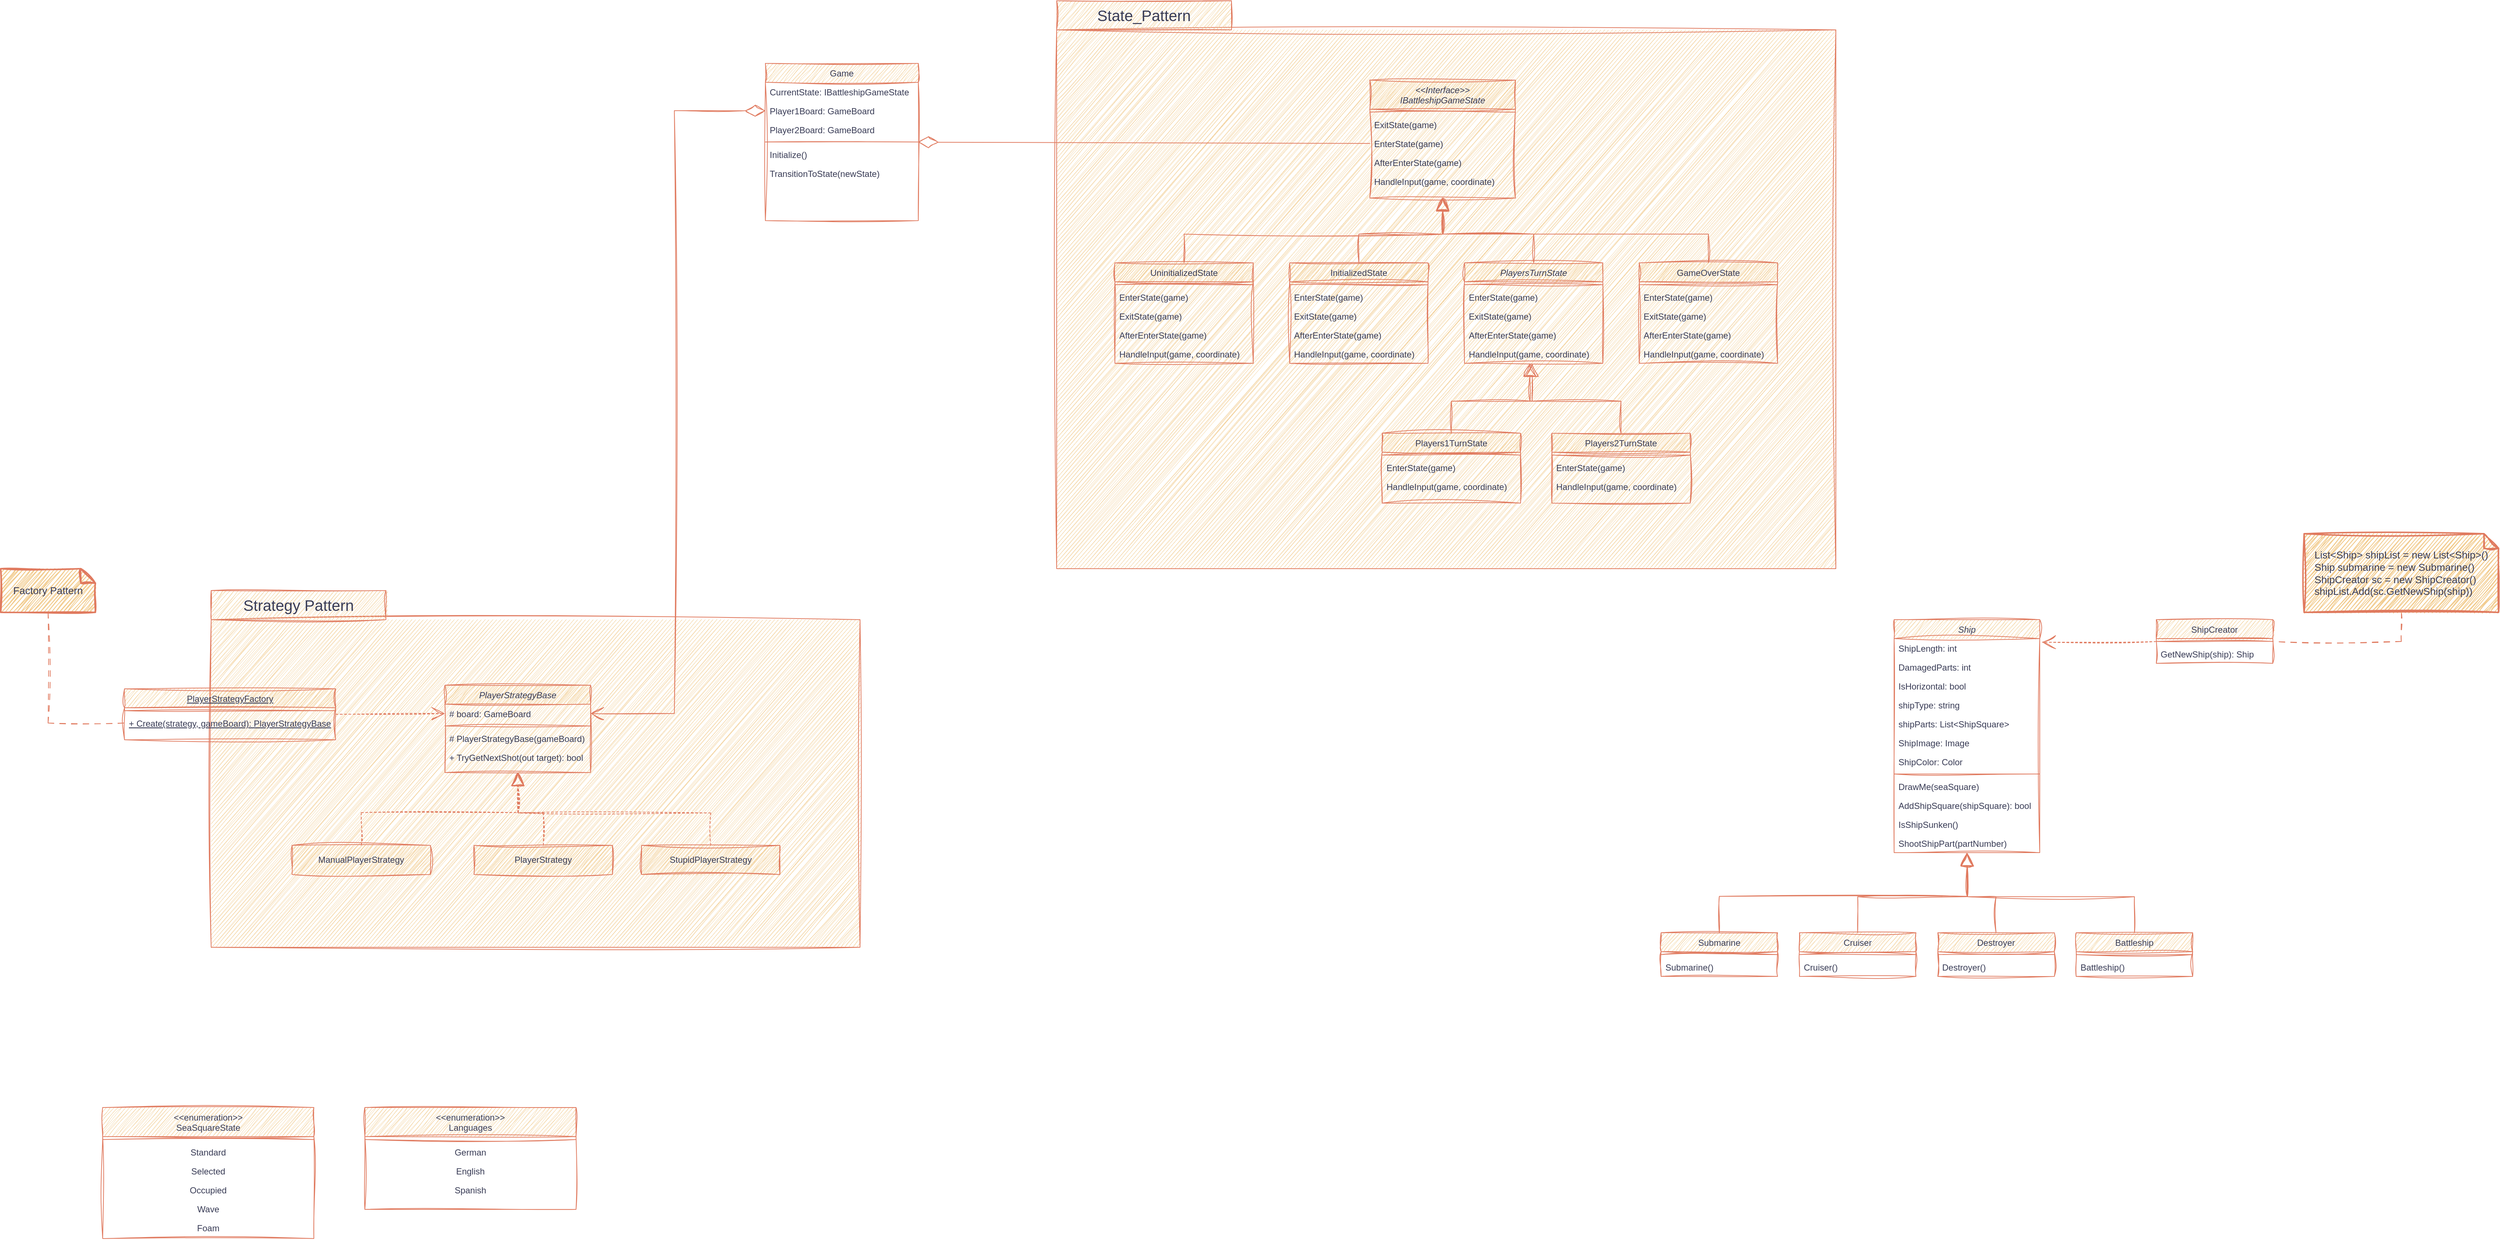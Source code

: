 <mxfile version="23.1.5" type="device">
  <diagram id="C5RBs43oDa-KdzZeNtuy" name="Page-1">
    <mxGraphModel dx="4347" dy="1799" grid="1" gridSize="10" guides="1" tooltips="1" connect="1" arrows="1" fold="1" page="1" pageScale="1" pageWidth="827" pageHeight="1169" math="0" shadow="0">
      <root>
        <mxCell id="WIyWlLk6GJQsqaUBKTNV-0" />
        <mxCell id="WIyWlLk6GJQsqaUBKTNV-1" parent="WIyWlLk6GJQsqaUBKTNV-0" />
        <mxCell id="hiXoxj4MKoGSjxRxVKnr-183" value="" style="rounded=0;whiteSpace=wrap;html=1;hachureGap=4;fontFamily=Helvetica;fontSize=11;labelBackgroundColor=none;sketch=1;curveFitting=1;jiggle=2;fillColor=#F2CC8F;strokeColor=#E07A5F;fontColor=#393C56;" parent="WIyWlLk6GJQsqaUBKTNV-1" vertex="1">
          <mxGeometry x="-2311" y="10" width="891" height="450" as="geometry" />
        </mxCell>
        <mxCell id="hiXoxj4MKoGSjxRxVKnr-184" value="&lt;font style=&quot;font-size: 21px;&quot;&gt;Strategy Pattern&lt;/font&gt;" style="rounded=0;whiteSpace=wrap;html=1;hachureGap=4;fontFamily=Helvetica;fontSize=11;labelBackgroundColor=none;align=center;sketch=1;curveFitting=1;jiggle=2;fillColor=#F2CC8F;strokeColor=#E07A5F;fontColor=#393C56;" parent="WIyWlLk6GJQsqaUBKTNV-1" vertex="1">
          <mxGeometry x="-2311" y="-30" width="240" height="40" as="geometry" />
        </mxCell>
        <mxCell id="hiXoxj4MKoGSjxRxVKnr-144" value="" style="rounded=0;whiteSpace=wrap;html=1;hachureGap=4;fontFamily=Helvetica;fontSize=11;labelBackgroundColor=none;sketch=1;curveFitting=1;jiggle=2;fillColor=#F2CC8F;strokeColor=#E07A5F;fontColor=#393C56;" parent="WIyWlLk6GJQsqaUBKTNV-1" vertex="1">
          <mxGeometry x="-1150" y="-800" width="1070" height="740" as="geometry" />
        </mxCell>
        <mxCell id="hiXoxj4MKoGSjxRxVKnr-0" value="Ship" style="swimlane;fontStyle=2;align=center;verticalAlign=top;childLayout=stackLayout;horizontal=1;startSize=26;horizontalStack=0;resizeParent=1;resizeLast=0;collapsible=1;marginBottom=0;rounded=0;shadow=0;strokeWidth=1;labelBackgroundColor=none;sketch=1;curveFitting=1;jiggle=2;fillColor=#F2CC8F;strokeColor=#E07A5F;fontColor=#393C56;" parent="WIyWlLk6GJQsqaUBKTNV-1" vertex="1">
          <mxGeometry y="10" width="200" height="320" as="geometry">
            <mxRectangle x="230" y="140" width="160" height="26" as="alternateBounds" />
          </mxGeometry>
        </mxCell>
        <mxCell id="hiXoxj4MKoGSjxRxVKnr-2" value="ShipLength: int" style="text;align=left;verticalAlign=top;spacingLeft=4;spacingRight=4;overflow=hidden;rotatable=0;points=[[0,0.5],[1,0.5]];portConstraint=eastwest;rounded=0;shadow=0;html=0;labelBackgroundColor=none;sketch=1;curveFitting=1;jiggle=2;fontColor=#393C56;" parent="hiXoxj4MKoGSjxRxVKnr-0" vertex="1">
          <mxGeometry y="26" width="200" height="26" as="geometry" />
        </mxCell>
        <mxCell id="hiXoxj4MKoGSjxRxVKnr-15" value="DamagedParts: int" style="text;align=left;verticalAlign=top;spacingLeft=4;spacingRight=4;overflow=hidden;rotatable=0;points=[[0,0.5],[1,0.5]];portConstraint=eastwest;rounded=0;shadow=0;html=0;labelBackgroundColor=none;sketch=1;curveFitting=1;jiggle=2;fontColor=#393C56;" parent="hiXoxj4MKoGSjxRxVKnr-0" vertex="1">
          <mxGeometry y="52" width="200" height="26" as="geometry" />
        </mxCell>
        <mxCell id="hiXoxj4MKoGSjxRxVKnr-1" value="IsHorizontal: bool" style="text;align=left;verticalAlign=top;spacingLeft=4;spacingRight=4;overflow=hidden;rotatable=0;points=[[0,0.5],[1,0.5]];portConstraint=eastwest;labelBackgroundColor=none;rounded=0;sketch=1;curveFitting=1;jiggle=2;fontColor=#393C56;" parent="hiXoxj4MKoGSjxRxVKnr-0" vertex="1">
          <mxGeometry y="78" width="200" height="26" as="geometry" />
        </mxCell>
        <mxCell id="hiXoxj4MKoGSjxRxVKnr-3" value="shipType: string" style="text;align=left;verticalAlign=top;spacingLeft=4;spacingRight=4;overflow=hidden;rotatable=0;points=[[0,0.5],[1,0.5]];portConstraint=eastwest;rounded=0;shadow=0;html=0;labelBackgroundColor=none;sketch=1;curveFitting=1;jiggle=2;fontColor=#393C56;" parent="hiXoxj4MKoGSjxRxVKnr-0" vertex="1">
          <mxGeometry y="104" width="200" height="26" as="geometry" />
        </mxCell>
        <mxCell id="hiXoxj4MKoGSjxRxVKnr-12" value="shipParts: List&lt;ShipSquare&gt;" style="text;align=left;verticalAlign=top;spacingLeft=4;spacingRight=4;overflow=hidden;rotatable=0;points=[[0,0.5],[1,0.5]];portConstraint=eastwest;rounded=0;shadow=0;html=0;labelBackgroundColor=none;sketch=1;curveFitting=1;jiggle=2;fontColor=#393C56;" parent="hiXoxj4MKoGSjxRxVKnr-0" vertex="1">
          <mxGeometry y="130" width="200" height="26" as="geometry" />
        </mxCell>
        <mxCell id="hiXoxj4MKoGSjxRxVKnr-13" value="ShipImage: Image" style="text;align=left;verticalAlign=top;spacingLeft=4;spacingRight=4;overflow=hidden;rotatable=0;points=[[0,0.5],[1,0.5]];portConstraint=eastwest;rounded=0;shadow=0;html=0;labelBackgroundColor=none;sketch=1;curveFitting=1;jiggle=2;fontColor=#393C56;" parent="hiXoxj4MKoGSjxRxVKnr-0" vertex="1">
          <mxGeometry y="156" width="200" height="26" as="geometry" />
        </mxCell>
        <mxCell id="hiXoxj4MKoGSjxRxVKnr-14" value="ShipColor: Color" style="text;align=left;verticalAlign=top;spacingLeft=4;spacingRight=4;overflow=hidden;rotatable=0;points=[[0,0.5],[1,0.5]];portConstraint=eastwest;rounded=0;shadow=0;html=0;labelBackgroundColor=none;sketch=1;curveFitting=1;jiggle=2;fontColor=#393C56;" parent="hiXoxj4MKoGSjxRxVKnr-0" vertex="1">
          <mxGeometry y="182" width="200" height="26" as="geometry" />
        </mxCell>
        <mxCell id="hiXoxj4MKoGSjxRxVKnr-4" value="" style="line;html=1;strokeWidth=1;align=left;verticalAlign=middle;spacingTop=-1;spacingLeft=3;spacingRight=3;rotatable=0;labelPosition=right;points=[];portConstraint=eastwest;labelBackgroundColor=none;rounded=0;sketch=1;curveFitting=1;jiggle=2;fillColor=#F2CC8F;strokeColor=#E07A5F;fontColor=#393C56;" parent="hiXoxj4MKoGSjxRxVKnr-0" vertex="1">
          <mxGeometry y="208" width="200" height="8" as="geometry" />
        </mxCell>
        <mxCell id="hiXoxj4MKoGSjxRxVKnr-5" value="DrawMe(seaSquare)" style="text;align=left;verticalAlign=top;spacingLeft=4;spacingRight=4;overflow=hidden;rotatable=0;points=[[0,0.5],[1,0.5]];portConstraint=eastwest;labelBackgroundColor=none;rounded=0;sketch=1;curveFitting=1;jiggle=2;fontColor=#393C56;" parent="hiXoxj4MKoGSjxRxVKnr-0" vertex="1">
          <mxGeometry y="216" width="200" height="26" as="geometry" />
        </mxCell>
        <mxCell id="hiXoxj4MKoGSjxRxVKnr-17" value="AddShipSquare(shipSquare): bool" style="text;align=left;verticalAlign=top;spacingLeft=4;spacingRight=4;overflow=hidden;rotatable=0;points=[[0,0.5],[1,0.5]];portConstraint=eastwest;labelBackgroundColor=none;rounded=0;sketch=1;curveFitting=1;jiggle=2;fontColor=#393C56;" parent="hiXoxj4MKoGSjxRxVKnr-0" vertex="1">
          <mxGeometry y="242" width="200" height="26" as="geometry" />
        </mxCell>
        <mxCell id="hiXoxj4MKoGSjxRxVKnr-18" value="IsShipSunken()" style="text;align=left;verticalAlign=top;spacingLeft=4;spacingRight=4;overflow=hidden;rotatable=0;points=[[0,0.5],[1,0.5]];portConstraint=eastwest;labelBackgroundColor=none;rounded=0;sketch=1;curveFitting=1;jiggle=2;fontColor=#393C56;" parent="hiXoxj4MKoGSjxRxVKnr-0" vertex="1">
          <mxGeometry y="268" width="200" height="26" as="geometry" />
        </mxCell>
        <mxCell id="hiXoxj4MKoGSjxRxVKnr-20" value="ShootShipPart(partNumber)" style="text;align=left;verticalAlign=top;spacingLeft=4;spacingRight=4;overflow=hidden;rotatable=0;points=[[0,0.5],[1,0.5]];portConstraint=eastwest;labelBackgroundColor=none;rounded=0;sketch=1;curveFitting=1;jiggle=2;fontColor=#393C56;" parent="hiXoxj4MKoGSjxRxVKnr-0" vertex="1">
          <mxGeometry y="294" width="200" height="26" as="geometry" />
        </mxCell>
        <mxCell id="hiXoxj4MKoGSjxRxVKnr-6" value="Submarine" style="swimlane;fontStyle=0;align=center;verticalAlign=top;childLayout=stackLayout;horizontal=1;startSize=26;horizontalStack=0;resizeParent=1;resizeLast=0;collapsible=1;marginBottom=0;rounded=0;shadow=0;strokeWidth=1;labelBackgroundColor=none;sketch=1;curveFitting=1;jiggle=2;fillColor=#F2CC8F;strokeColor=#E07A5F;fontColor=#393C56;" parent="WIyWlLk6GJQsqaUBKTNV-1" vertex="1">
          <mxGeometry x="-320" y="440" width="160" height="60" as="geometry">
            <mxRectangle x="230" y="140" width="160" height="26" as="alternateBounds" />
          </mxGeometry>
        </mxCell>
        <mxCell id="hiXoxj4MKoGSjxRxVKnr-10" value="" style="line;html=1;strokeWidth=1;align=left;verticalAlign=middle;spacingTop=-1;spacingLeft=3;spacingRight=3;rotatable=0;labelPosition=right;points=[];portConstraint=eastwest;labelBackgroundColor=none;rounded=0;sketch=1;curveFitting=1;jiggle=2;fillColor=#F2CC8F;strokeColor=#E07A5F;fontColor=#393C56;" parent="hiXoxj4MKoGSjxRxVKnr-6" vertex="1">
          <mxGeometry y="26" width="160" height="8" as="geometry" />
        </mxCell>
        <mxCell id="hiXoxj4MKoGSjxRxVKnr-11" value="Submarine()" style="text;align=left;verticalAlign=top;spacingLeft=4;spacingRight=4;overflow=hidden;rotatable=0;points=[[0,0.5],[1,0.5]];portConstraint=eastwest;labelBackgroundColor=none;rounded=0;sketch=1;curveFitting=1;jiggle=2;fontColor=#393C56;" parent="hiXoxj4MKoGSjxRxVKnr-6" vertex="1">
          <mxGeometry y="34" width="160" height="26" as="geometry" />
        </mxCell>
        <mxCell id="hiXoxj4MKoGSjxRxVKnr-42" style="edgeStyle=orthogonalEdgeStyle;rounded=0;orthogonalLoop=1;jettySize=auto;html=1;exitX=0.5;exitY=0;exitDx=0;exitDy=0;endArrow=block;endFill=0;startSize=11;endSize=16;labelBackgroundColor=none;fontColor=default;sketch=1;curveFitting=1;jiggle=2;strokeColor=#E07A5F;" parent="WIyWlLk6GJQsqaUBKTNV-1" source="hiXoxj4MKoGSjxRxVKnr-32" edge="1">
          <mxGeometry relative="1" as="geometry">
            <mxPoint x="100" y="330" as="targetPoint" />
          </mxGeometry>
        </mxCell>
        <mxCell id="hiXoxj4MKoGSjxRxVKnr-32" value="Cruiser" style="swimlane;fontStyle=0;align=center;verticalAlign=top;childLayout=stackLayout;horizontal=1;startSize=26;horizontalStack=0;resizeParent=1;resizeLast=0;collapsible=1;marginBottom=0;rounded=0;shadow=0;strokeWidth=1;labelBackgroundColor=none;sketch=1;curveFitting=1;jiggle=2;fillColor=#F2CC8F;strokeColor=#E07A5F;fontColor=#393C56;" parent="WIyWlLk6GJQsqaUBKTNV-1" vertex="1">
          <mxGeometry x="-130" y="440" width="160" height="60" as="geometry">
            <mxRectangle x="230" y="140" width="160" height="26" as="alternateBounds" />
          </mxGeometry>
        </mxCell>
        <mxCell id="hiXoxj4MKoGSjxRxVKnr-33" value="" style="line;html=1;strokeWidth=1;align=left;verticalAlign=middle;spacingTop=-1;spacingLeft=3;spacingRight=3;rotatable=0;labelPosition=right;points=[];portConstraint=eastwest;labelBackgroundColor=none;rounded=0;sketch=1;curveFitting=1;jiggle=2;fillColor=#F2CC8F;strokeColor=#E07A5F;fontColor=#393C56;" parent="hiXoxj4MKoGSjxRxVKnr-32" vertex="1">
          <mxGeometry y="26" width="160" height="8" as="geometry" />
        </mxCell>
        <mxCell id="hiXoxj4MKoGSjxRxVKnr-34" value="Cruiser()" style="text;align=left;verticalAlign=top;spacingLeft=4;spacingRight=4;overflow=hidden;rotatable=0;points=[[0,0.5],[1,0.5]];portConstraint=eastwest;labelBackgroundColor=none;rounded=0;sketch=1;curveFitting=1;jiggle=2;fontColor=#393C56;" parent="hiXoxj4MKoGSjxRxVKnr-32" vertex="1">
          <mxGeometry y="34" width="160" height="26" as="geometry" />
        </mxCell>
        <mxCell id="hiXoxj4MKoGSjxRxVKnr-43" style="edgeStyle=orthogonalEdgeStyle;rounded=0;hachureGap=4;orthogonalLoop=1;jettySize=auto;html=1;exitX=0.5;exitY=0;exitDx=0;exitDy=0;endArrow=block;endFill=0;endSize=16;labelBackgroundColor=none;fontColor=default;sketch=1;curveFitting=1;jiggle=2;strokeColor=#E07A5F;" parent="WIyWlLk6GJQsqaUBKTNV-1" source="hiXoxj4MKoGSjxRxVKnr-35" edge="1">
          <mxGeometry relative="1" as="geometry">
            <mxPoint x="100" y="330" as="targetPoint" />
          </mxGeometry>
        </mxCell>
        <mxCell id="hiXoxj4MKoGSjxRxVKnr-35" value="Destroyer" style="swimlane;fontStyle=0;align=center;verticalAlign=top;childLayout=stackLayout;horizontal=1;startSize=26;horizontalStack=0;resizeParent=1;resizeLast=0;collapsible=1;marginBottom=0;rounded=0;shadow=0;strokeWidth=1;labelBackgroundColor=none;sketch=1;curveFitting=1;jiggle=2;fillColor=#F2CC8F;strokeColor=#E07A5F;fontColor=#393C56;" parent="WIyWlLk6GJQsqaUBKTNV-1" vertex="1">
          <mxGeometry x="60" y="440" width="160" height="60" as="geometry">
            <mxRectangle x="230" y="140" width="160" height="26" as="alternateBounds" />
          </mxGeometry>
        </mxCell>
        <mxCell id="hiXoxj4MKoGSjxRxVKnr-36" value="" style="line;html=1;strokeWidth=1;align=left;verticalAlign=middle;spacingTop=-1;spacingLeft=3;spacingRight=3;rotatable=0;labelPosition=right;points=[];portConstraint=eastwest;labelBackgroundColor=none;rounded=0;sketch=1;curveFitting=1;jiggle=2;fillColor=#F2CC8F;strokeColor=#E07A5F;fontColor=#393C56;" parent="hiXoxj4MKoGSjxRxVKnr-35" vertex="1">
          <mxGeometry y="26" width="160" height="8" as="geometry" />
        </mxCell>
        <mxCell id="hiXoxj4MKoGSjxRxVKnr-37" value="Destroyer()" style="text;align=left;verticalAlign=top;spacingLeft=4;spacingRight=4;overflow=hidden;rotatable=0;points=[[0,0.5],[1,0.5]];portConstraint=eastwest;labelBackgroundColor=none;rounded=0;sketch=1;curveFitting=1;jiggle=2;fontColor=#393C56;" parent="hiXoxj4MKoGSjxRxVKnr-35" vertex="1">
          <mxGeometry y="34" width="160" height="26" as="geometry" />
        </mxCell>
        <mxCell id="hiXoxj4MKoGSjxRxVKnr-44" style="edgeStyle=orthogonalEdgeStyle;rounded=0;hachureGap=4;orthogonalLoop=1;jettySize=auto;html=1;exitX=0.5;exitY=0;exitDx=0;exitDy=0;endArrow=block;endFill=0;endSize=16;labelBackgroundColor=none;fontColor=default;sketch=1;curveFitting=1;jiggle=2;strokeColor=#E07A5F;" parent="WIyWlLk6GJQsqaUBKTNV-1" source="hiXoxj4MKoGSjxRxVKnr-38" edge="1">
          <mxGeometry relative="1" as="geometry">
            <mxPoint x="100" y="330" as="targetPoint" />
          </mxGeometry>
        </mxCell>
        <mxCell id="hiXoxj4MKoGSjxRxVKnr-38" value="Battleship" style="swimlane;fontStyle=0;align=center;verticalAlign=top;childLayout=stackLayout;horizontal=1;startSize=26;horizontalStack=0;resizeParent=1;resizeLast=0;collapsible=1;marginBottom=0;rounded=0;shadow=0;strokeWidth=1;labelBackgroundColor=none;sketch=1;curveFitting=1;jiggle=2;fillColor=#F2CC8F;strokeColor=#E07A5F;fontColor=#393C56;" parent="WIyWlLk6GJQsqaUBKTNV-1" vertex="1">
          <mxGeometry x="250" y="440" width="160" height="60" as="geometry">
            <mxRectangle x="230" y="140" width="160" height="26" as="alternateBounds" />
          </mxGeometry>
        </mxCell>
        <mxCell id="hiXoxj4MKoGSjxRxVKnr-39" value="" style="line;html=1;strokeWidth=1;align=left;verticalAlign=middle;spacingTop=-1;spacingLeft=3;spacingRight=3;rotatable=0;labelPosition=right;points=[];portConstraint=eastwest;labelBackgroundColor=none;rounded=0;sketch=1;curveFitting=1;jiggle=2;fillColor=#F2CC8F;strokeColor=#E07A5F;fontColor=#393C56;" parent="hiXoxj4MKoGSjxRxVKnr-38" vertex="1">
          <mxGeometry y="26" width="160" height="8" as="geometry" />
        </mxCell>
        <mxCell id="hiXoxj4MKoGSjxRxVKnr-40" value="Battleship()" style="text;align=left;verticalAlign=top;spacingLeft=4;spacingRight=4;overflow=hidden;rotatable=0;points=[[0,0.5],[1,0.5]];portConstraint=eastwest;labelBackgroundColor=none;rounded=0;sketch=1;curveFitting=1;jiggle=2;fontColor=#393C56;" parent="hiXoxj4MKoGSjxRxVKnr-38" vertex="1">
          <mxGeometry y="34" width="160" height="26" as="geometry" />
        </mxCell>
        <mxCell id="hiXoxj4MKoGSjxRxVKnr-41" value="" style="endArrow=block;endSize=16;endFill=0;html=1;rounded=0;exitX=0.5;exitY=0;exitDx=0;exitDy=0;entryX=0.503;entryY=1.02;entryDx=0;entryDy=0;entryPerimeter=0;labelBackgroundColor=none;fontColor=default;sketch=1;curveFitting=1;jiggle=2;strokeColor=#E07A5F;" parent="WIyWlLk6GJQsqaUBKTNV-1" source="hiXoxj4MKoGSjxRxVKnr-6" target="hiXoxj4MKoGSjxRxVKnr-20" edge="1">
          <mxGeometry width="160" relative="1" as="geometry">
            <mxPoint x="60" y="410" as="sourcePoint" />
            <mxPoint x="220" y="410" as="targetPoint" />
            <Array as="points">
              <mxPoint x="-240" y="390" />
              <mxPoint x="101" y="390" />
            </Array>
            <mxPoint as="offset" />
          </mxGeometry>
        </mxCell>
        <mxCell id="hiXoxj4MKoGSjxRxVKnr-45" value="ShipCreator" style="swimlane;fontStyle=0;align=center;verticalAlign=top;childLayout=stackLayout;horizontal=1;startSize=26;horizontalStack=0;resizeParent=1;resizeLast=0;collapsible=1;marginBottom=0;rounded=0;shadow=0;strokeWidth=1;labelBackgroundColor=none;sketch=1;curveFitting=1;jiggle=2;fillColor=#F2CC8F;strokeColor=#E07A5F;fontColor=#393C56;" parent="WIyWlLk6GJQsqaUBKTNV-1" vertex="1">
          <mxGeometry x="360" y="10" width="160" height="60" as="geometry">
            <mxRectangle x="230" y="140" width="160" height="26" as="alternateBounds" />
          </mxGeometry>
        </mxCell>
        <mxCell id="hiXoxj4MKoGSjxRxVKnr-46" value="" style="line;html=1;strokeWidth=1;align=left;verticalAlign=middle;spacingTop=-1;spacingLeft=3;spacingRight=3;rotatable=0;labelPosition=right;points=[];portConstraint=eastwest;labelBackgroundColor=none;rounded=0;sketch=1;curveFitting=1;jiggle=2;fillColor=#F2CC8F;strokeColor=#E07A5F;fontColor=#393C56;" parent="hiXoxj4MKoGSjxRxVKnr-45" vertex="1">
          <mxGeometry y="26" width="160" height="8" as="geometry" />
        </mxCell>
        <mxCell id="hiXoxj4MKoGSjxRxVKnr-47" value="GetNewShip(ship): Ship" style="text;align=left;verticalAlign=top;spacingLeft=4;spacingRight=4;overflow=hidden;rotatable=0;points=[[0,0.5],[1,0.5]];portConstraint=eastwest;labelBackgroundColor=none;rounded=0;sketch=1;curveFitting=1;jiggle=2;fontColor=#393C56;" parent="hiXoxj4MKoGSjxRxVKnr-45" vertex="1">
          <mxGeometry y="34" width="160" height="26" as="geometry" />
        </mxCell>
        <mxCell id="hiXoxj4MKoGSjxRxVKnr-48" style="edgeStyle=none;rounded=0;orthogonalLoop=1;jettySize=auto;html=1;exitX=0;exitY=0.5;exitDx=0;exitDy=0;entryX=1.013;entryY=0.194;entryDx=0;entryDy=0;entryPerimeter=0;align=center;verticalAlign=middle;fontFamily=Helvetica;fontSize=11;fontColor=default;labelBackgroundColor=none;endArrow=open;endFill=0;endSize=17;dashed=1;sketch=1;curveFitting=1;jiggle=2;strokeColor=#E07A5F;" parent="WIyWlLk6GJQsqaUBKTNV-1" source="hiXoxj4MKoGSjxRxVKnr-45" target="hiXoxj4MKoGSjxRxVKnr-2" edge="1">
          <mxGeometry relative="1" as="geometry" />
        </mxCell>
        <mxCell id="hiXoxj4MKoGSjxRxVKnr-51" style="edgeStyle=orthogonalEdgeStyle;rounded=0;orthogonalLoop=1;jettySize=auto;html=1;exitX=0.5;exitY=1;exitDx=0;exitDy=0;exitPerimeter=0;entryX=1;entryY=0.5;entryDx=0;entryDy=0;align=center;verticalAlign=middle;fontFamily=Helvetica;fontSize=11;fontColor=default;labelBackgroundColor=none;endArrow=none;endFill=0;endSize=16;dashed=1;dashPattern=8 8;sketch=1;curveFitting=1;jiggle=2;strokeColor=#E07A5F;" parent="WIyWlLk6GJQsqaUBKTNV-1" source="hiXoxj4MKoGSjxRxVKnr-49" target="hiXoxj4MKoGSjxRxVKnr-45" edge="1">
          <mxGeometry relative="1" as="geometry" />
        </mxCell>
        <mxCell id="hiXoxj4MKoGSjxRxVKnr-49" value="&lt;div style=&quot;text-align: left;&quot;&gt;List&amp;lt;Ship&amp;gt; shipList = new List&amp;lt;Ship&amp;gt;()&lt;/div&gt;&lt;div style=&quot;text-align: left;&quot;&gt;&lt;span style=&quot;background-color: initial;&quot;&gt;Ship submarine = new Submarine()&lt;/span&gt;&lt;/div&gt;&lt;div style=&quot;text-align: left;&quot;&gt;&lt;span style=&quot;background-color: initial;&quot;&gt;ShipCreator sc = new ShipCreator()&lt;/span&gt;&lt;/div&gt;&lt;div style=&quot;text-align: left;&quot;&gt;&lt;span style=&quot;background-color: initial;&quot;&gt;shipList.Add(sc.GetNewShip(ship))&lt;/span&gt;&lt;/div&gt;" style="shape=note;strokeWidth=2;fontSize=14;size=20;whiteSpace=wrap;html=1;rounded=0;hachureGap=4;fontFamily=Helvetica;labelBackgroundColor=none;sketch=1;curveFitting=1;jiggle=2;fillColor=#F2CC8F;strokeColor=#E07A5F;fontColor=#393C56;" parent="WIyWlLk6GJQsqaUBKTNV-1" vertex="1">
          <mxGeometry x="563" y="-108" width="267" height="108" as="geometry" />
        </mxCell>
        <mxCell id="hiXoxj4MKoGSjxRxVKnr-55" value="&lt;&lt;Interface&gt;&gt;&#xa;IBattleshipGameState" style="swimlane;fontStyle=2;align=center;verticalAlign=top;childLayout=stackLayout;horizontal=1;startSize=40;horizontalStack=0;resizeParent=1;resizeLast=0;collapsible=1;marginBottom=0;rounded=0;shadow=0;strokeWidth=1;labelBackgroundColor=none;sketch=1;curveFitting=1;jiggle=2;fillColor=#F2CC8F;strokeColor=#E07A5F;fontColor=#393C56;" parent="WIyWlLk6GJQsqaUBKTNV-1" vertex="1">
          <mxGeometry x="-720" y="-731" width="200" height="162" as="geometry">
            <mxRectangle x="230" y="140" width="160" height="26" as="alternateBounds" />
          </mxGeometry>
        </mxCell>
        <mxCell id="hiXoxj4MKoGSjxRxVKnr-63" value="" style="line;html=1;strokeWidth=1;align=left;verticalAlign=middle;spacingTop=-1;spacingLeft=3;spacingRight=3;rotatable=0;labelPosition=right;points=[];portConstraint=eastwest;labelBackgroundColor=none;rounded=0;sketch=1;curveFitting=1;jiggle=2;fillColor=#F2CC8F;strokeColor=#E07A5F;fontColor=#393C56;" parent="hiXoxj4MKoGSjxRxVKnr-55" vertex="1">
          <mxGeometry y="40" width="200" height="8" as="geometry" />
        </mxCell>
        <mxCell id="hiXoxj4MKoGSjxRxVKnr-67" value="ExitState(game)" style="text;align=left;verticalAlign=top;spacingLeft=4;spacingRight=4;overflow=hidden;rotatable=0;points=[[0,0.5],[1,0.5]];portConstraint=eastwest;labelBackgroundColor=none;rounded=0;sketch=1;curveFitting=1;jiggle=2;fontColor=#393C56;" parent="hiXoxj4MKoGSjxRxVKnr-55" vertex="1">
          <mxGeometry y="48" width="200" height="26" as="geometry" />
        </mxCell>
        <mxCell id="hiXoxj4MKoGSjxRxVKnr-68" value="EnterState(game)" style="text;align=left;verticalAlign=top;spacingLeft=4;spacingRight=4;overflow=hidden;rotatable=0;points=[[0,0.5],[1,0.5]];portConstraint=eastwest;labelBackgroundColor=none;rounded=0;sketch=1;curveFitting=1;jiggle=2;fontColor=#393C56;" parent="hiXoxj4MKoGSjxRxVKnr-55" vertex="1">
          <mxGeometry y="74" width="200" height="26" as="geometry" />
        </mxCell>
        <mxCell id="hiXoxj4MKoGSjxRxVKnr-69" value="AfterEnterState(game)" style="text;align=left;verticalAlign=top;spacingLeft=4;spacingRight=4;overflow=hidden;rotatable=0;points=[[0,0.5],[1,0.5]];portConstraint=eastwest;labelBackgroundColor=none;rounded=0;sketch=1;curveFitting=1;jiggle=2;fontColor=#393C56;" parent="hiXoxj4MKoGSjxRxVKnr-55" vertex="1">
          <mxGeometry y="100" width="200" height="26" as="geometry" />
        </mxCell>
        <mxCell id="hiXoxj4MKoGSjxRxVKnr-70" value="HandleInput(game, coordinate)" style="text;align=left;verticalAlign=top;spacingLeft=4;spacingRight=4;overflow=hidden;rotatable=0;points=[[0,0.5],[1,0.5]];portConstraint=eastwest;labelBackgroundColor=none;rounded=0;sketch=1;curveFitting=1;jiggle=2;fontColor=#393C56;" parent="hiXoxj4MKoGSjxRxVKnr-55" vertex="1">
          <mxGeometry y="126" width="200" height="26" as="geometry" />
        </mxCell>
        <mxCell id="hiXoxj4MKoGSjxRxVKnr-118" style="edgeStyle=orthogonalEdgeStyle;rounded=0;orthogonalLoop=1;jettySize=auto;html=1;exitX=0.5;exitY=0;exitDx=0;exitDy=0;entryX=0.5;entryY=1;entryDx=0;entryDy=0;align=center;verticalAlign=middle;fontFamily=Helvetica;fontSize=11;fontColor=default;labelBackgroundColor=none;endArrow=block;endFill=0;endSize=16;sketch=1;curveFitting=1;jiggle=2;strokeColor=#E07A5F;" parent="WIyWlLk6GJQsqaUBKTNV-1" source="hiXoxj4MKoGSjxRxVKnr-71" target="hiXoxj4MKoGSjxRxVKnr-55" edge="1">
          <mxGeometry relative="1" as="geometry" />
        </mxCell>
        <mxCell id="hiXoxj4MKoGSjxRxVKnr-71" value="UninitializedState" style="swimlane;fontStyle=0;align=center;verticalAlign=top;childLayout=stackLayout;horizontal=1;startSize=26;horizontalStack=0;resizeParent=1;resizeLast=0;collapsible=1;marginBottom=0;rounded=0;shadow=0;strokeWidth=1;labelBackgroundColor=none;sketch=1;curveFitting=1;jiggle=2;fillColor=#F2CC8F;strokeColor=#E07A5F;fontColor=#393C56;" parent="WIyWlLk6GJQsqaUBKTNV-1" vertex="1">
          <mxGeometry x="-1070" y="-480" width="190" height="138" as="geometry">
            <mxRectangle x="230" y="140" width="160" height="26" as="alternateBounds" />
          </mxGeometry>
        </mxCell>
        <mxCell id="hiXoxj4MKoGSjxRxVKnr-72" value="" style="line;html=1;strokeWidth=1;align=left;verticalAlign=middle;spacingTop=-1;spacingLeft=3;spacingRight=3;rotatable=0;labelPosition=right;points=[];portConstraint=eastwest;labelBackgroundColor=none;rounded=0;sketch=1;curveFitting=1;jiggle=2;fillColor=#F2CC8F;strokeColor=#E07A5F;fontColor=#393C56;" parent="hiXoxj4MKoGSjxRxVKnr-71" vertex="1">
          <mxGeometry y="26" width="190" height="8" as="geometry" />
        </mxCell>
        <mxCell id="hiXoxj4MKoGSjxRxVKnr-73" value="EnterState(game)" style="text;align=left;verticalAlign=top;spacingLeft=4;spacingRight=4;overflow=hidden;rotatable=0;points=[[0,0.5],[1,0.5]];portConstraint=eastwest;labelBackgroundColor=none;rounded=0;sketch=1;curveFitting=1;jiggle=2;fontColor=#393C56;" parent="hiXoxj4MKoGSjxRxVKnr-71" vertex="1">
          <mxGeometry y="34" width="190" height="26" as="geometry" />
        </mxCell>
        <mxCell id="hiXoxj4MKoGSjxRxVKnr-83" value="ExitState(game)" style="text;align=left;verticalAlign=top;spacingLeft=4;spacingRight=4;overflow=hidden;rotatable=0;points=[[0,0.5],[1,0.5]];portConstraint=eastwest;labelBackgroundColor=none;rounded=0;sketch=1;curveFitting=1;jiggle=2;fontColor=#393C56;" parent="hiXoxj4MKoGSjxRxVKnr-71" vertex="1">
          <mxGeometry y="60" width="190" height="26" as="geometry" />
        </mxCell>
        <mxCell id="hiXoxj4MKoGSjxRxVKnr-84" value="AfterEnterState(game)" style="text;align=left;verticalAlign=top;spacingLeft=4;spacingRight=4;overflow=hidden;rotatable=0;points=[[0,0.5],[1,0.5]];portConstraint=eastwest;labelBackgroundColor=none;rounded=0;sketch=1;curveFitting=1;jiggle=2;fontColor=#393C56;" parent="hiXoxj4MKoGSjxRxVKnr-71" vertex="1">
          <mxGeometry y="86" width="190" height="26" as="geometry" />
        </mxCell>
        <mxCell id="hiXoxj4MKoGSjxRxVKnr-85" value="HandleInput(game, coordinate)" style="text;align=left;verticalAlign=top;spacingLeft=4;spacingRight=4;overflow=hidden;rotatable=0;points=[[0,0.5],[1,0.5]];portConstraint=eastwest;labelBackgroundColor=none;rounded=0;sketch=1;curveFitting=1;jiggle=2;fontColor=#393C56;" parent="hiXoxj4MKoGSjxRxVKnr-71" vertex="1">
          <mxGeometry y="112" width="190" height="26" as="geometry" />
        </mxCell>
        <mxCell id="hiXoxj4MKoGSjxRxVKnr-119" style="edgeStyle=orthogonalEdgeStyle;rounded=0;orthogonalLoop=1;jettySize=auto;html=1;exitX=0.5;exitY=0;exitDx=0;exitDy=0;align=center;verticalAlign=middle;fontFamily=Helvetica;fontSize=11;fontColor=default;labelBackgroundColor=none;endArrow=block;endFill=0;endSize=16;sketch=1;curveFitting=1;jiggle=2;strokeColor=#E07A5F;" parent="WIyWlLk6GJQsqaUBKTNV-1" source="hiXoxj4MKoGSjxRxVKnr-86" edge="1">
          <mxGeometry relative="1" as="geometry">
            <mxPoint x="-620" y="-570" as="targetPoint" />
          </mxGeometry>
        </mxCell>
        <mxCell id="hiXoxj4MKoGSjxRxVKnr-86" value="InitializedState" style="swimlane;fontStyle=0;align=center;verticalAlign=top;childLayout=stackLayout;horizontal=1;startSize=26;horizontalStack=0;resizeParent=1;resizeLast=0;collapsible=1;marginBottom=0;rounded=0;shadow=0;strokeWidth=1;labelBackgroundColor=none;sketch=1;curveFitting=1;jiggle=2;fillColor=#F2CC8F;strokeColor=#E07A5F;fontColor=#393C56;" parent="WIyWlLk6GJQsqaUBKTNV-1" vertex="1">
          <mxGeometry x="-830" y="-480" width="190" height="138" as="geometry">
            <mxRectangle x="230" y="140" width="160" height="26" as="alternateBounds" />
          </mxGeometry>
        </mxCell>
        <mxCell id="hiXoxj4MKoGSjxRxVKnr-87" value="" style="line;html=1;strokeWidth=1;align=left;verticalAlign=middle;spacingTop=-1;spacingLeft=3;spacingRight=3;rotatable=0;labelPosition=right;points=[];portConstraint=eastwest;labelBackgroundColor=none;rounded=0;sketch=1;curveFitting=1;jiggle=2;fillColor=#F2CC8F;strokeColor=#E07A5F;fontColor=#393C56;" parent="hiXoxj4MKoGSjxRxVKnr-86" vertex="1">
          <mxGeometry y="26" width="190" height="8" as="geometry" />
        </mxCell>
        <mxCell id="hiXoxj4MKoGSjxRxVKnr-88" value="EnterState(game)" style="text;align=left;verticalAlign=top;spacingLeft=4;spacingRight=4;overflow=hidden;rotatable=0;points=[[0,0.5],[1,0.5]];portConstraint=eastwest;labelBackgroundColor=none;rounded=0;sketch=1;curveFitting=1;jiggle=2;fontColor=#393C56;" parent="hiXoxj4MKoGSjxRxVKnr-86" vertex="1">
          <mxGeometry y="34" width="190" height="26" as="geometry" />
        </mxCell>
        <mxCell id="hiXoxj4MKoGSjxRxVKnr-89" value="ExitState(game)" style="text;align=left;verticalAlign=top;spacingLeft=4;spacingRight=4;overflow=hidden;rotatable=0;points=[[0,0.5],[1,0.5]];portConstraint=eastwest;labelBackgroundColor=none;rounded=0;sketch=1;curveFitting=1;jiggle=2;fontColor=#393C56;" parent="hiXoxj4MKoGSjxRxVKnr-86" vertex="1">
          <mxGeometry y="60" width="190" height="26" as="geometry" />
        </mxCell>
        <mxCell id="hiXoxj4MKoGSjxRxVKnr-90" value="AfterEnterState(game)" style="text;align=left;verticalAlign=top;spacingLeft=4;spacingRight=4;overflow=hidden;rotatable=0;points=[[0,0.5],[1,0.5]];portConstraint=eastwest;labelBackgroundColor=none;rounded=0;sketch=1;curveFitting=1;jiggle=2;fontColor=#393C56;" parent="hiXoxj4MKoGSjxRxVKnr-86" vertex="1">
          <mxGeometry y="86" width="190" height="26" as="geometry" />
        </mxCell>
        <mxCell id="hiXoxj4MKoGSjxRxVKnr-91" value="HandleInput(game, coordinate)" style="text;align=left;verticalAlign=top;spacingLeft=4;spacingRight=4;overflow=hidden;rotatable=0;points=[[0,0.5],[1,0.5]];portConstraint=eastwest;labelBackgroundColor=none;rounded=0;sketch=1;curveFitting=1;jiggle=2;fontColor=#393C56;" parent="hiXoxj4MKoGSjxRxVKnr-86" vertex="1">
          <mxGeometry y="112" width="190" height="26" as="geometry" />
        </mxCell>
        <mxCell id="hiXoxj4MKoGSjxRxVKnr-92" value="Players1TurnState" style="swimlane;fontStyle=0;align=center;verticalAlign=top;childLayout=stackLayout;horizontal=1;startSize=26;horizontalStack=0;resizeParent=1;resizeLast=0;collapsible=1;marginBottom=0;rounded=0;shadow=0;strokeWidth=1;labelBackgroundColor=none;sketch=1;curveFitting=1;jiggle=2;fillColor=#F2CC8F;strokeColor=#E07A5F;fontColor=#393C56;" parent="WIyWlLk6GJQsqaUBKTNV-1" vertex="1">
          <mxGeometry x="-703" y="-246" width="190" height="96" as="geometry">
            <mxRectangle x="230" y="140" width="160" height="26" as="alternateBounds" />
          </mxGeometry>
        </mxCell>
        <mxCell id="hiXoxj4MKoGSjxRxVKnr-93" value="" style="line;html=1;strokeWidth=1;align=left;verticalAlign=middle;spacingTop=-1;spacingLeft=3;spacingRight=3;rotatable=0;labelPosition=right;points=[];portConstraint=eastwest;labelBackgroundColor=none;rounded=0;sketch=1;curveFitting=1;jiggle=2;fillColor=#F2CC8F;strokeColor=#E07A5F;fontColor=#393C56;" parent="hiXoxj4MKoGSjxRxVKnr-92" vertex="1">
          <mxGeometry y="26" width="190" height="8" as="geometry" />
        </mxCell>
        <mxCell id="hiXoxj4MKoGSjxRxVKnr-94" value="EnterState(game)" style="text;align=left;verticalAlign=top;spacingLeft=4;spacingRight=4;overflow=hidden;rotatable=0;points=[[0,0.5],[1,0.5]];portConstraint=eastwest;labelBackgroundColor=none;rounded=0;sketch=1;curveFitting=1;jiggle=2;fontColor=#393C56;" parent="hiXoxj4MKoGSjxRxVKnr-92" vertex="1">
          <mxGeometry y="34" width="190" height="26" as="geometry" />
        </mxCell>
        <mxCell id="hiXoxj4MKoGSjxRxVKnr-97" value="HandleInput(game, coordinate)" style="text;align=left;verticalAlign=top;spacingLeft=4;spacingRight=4;overflow=hidden;rotatable=0;points=[[0,0.5],[1,0.5]];portConstraint=eastwest;labelBackgroundColor=none;rounded=0;sketch=1;curveFitting=1;jiggle=2;fontColor=#393C56;" parent="hiXoxj4MKoGSjxRxVKnr-92" vertex="1">
          <mxGeometry y="60" width="190" height="26" as="geometry" />
        </mxCell>
        <mxCell id="hiXoxj4MKoGSjxRxVKnr-117" style="edgeStyle=orthogonalEdgeStyle;rounded=0;orthogonalLoop=1;jettySize=auto;html=1;exitX=0.5;exitY=0;exitDx=0;exitDy=0;align=center;verticalAlign=middle;fontFamily=Helvetica;fontSize=11;fontColor=default;labelBackgroundColor=none;endArrow=block;endFill=0;endSize=16;sketch=1;curveFitting=1;jiggle=2;strokeColor=#E07A5F;" parent="WIyWlLk6GJQsqaUBKTNV-1" source="hiXoxj4MKoGSjxRxVKnr-98" target="hiXoxj4MKoGSjxRxVKnr-115" edge="1">
          <mxGeometry relative="1" as="geometry">
            <mxPoint x="-390" y="-310" as="targetPoint" />
            <Array as="points">
              <mxPoint x="-375" y="-290" />
              <mxPoint x="-500" y="-290" />
            </Array>
          </mxGeometry>
        </mxCell>
        <mxCell id="hiXoxj4MKoGSjxRxVKnr-98" value="Players2TurnState" style="swimlane;fontStyle=0;align=center;verticalAlign=top;childLayout=stackLayout;horizontal=1;startSize=26;horizontalStack=0;resizeParent=1;resizeLast=0;collapsible=1;marginBottom=0;rounded=0;shadow=0;strokeWidth=1;labelBackgroundColor=none;sketch=1;curveFitting=1;jiggle=2;fillColor=#F2CC8F;strokeColor=#E07A5F;fontColor=#393C56;" parent="WIyWlLk6GJQsqaUBKTNV-1" vertex="1">
          <mxGeometry x="-470" y="-246" width="190" height="96" as="geometry">
            <mxRectangle x="230" y="140" width="160" height="26" as="alternateBounds" />
          </mxGeometry>
        </mxCell>
        <mxCell id="hiXoxj4MKoGSjxRxVKnr-99" value="" style="line;html=1;strokeWidth=1;align=left;verticalAlign=middle;spacingTop=-1;spacingLeft=3;spacingRight=3;rotatable=0;labelPosition=right;points=[];portConstraint=eastwest;labelBackgroundColor=none;rounded=0;sketch=1;curveFitting=1;jiggle=2;fillColor=#F2CC8F;strokeColor=#E07A5F;fontColor=#393C56;" parent="hiXoxj4MKoGSjxRxVKnr-98" vertex="1">
          <mxGeometry y="26" width="190" height="8" as="geometry" />
        </mxCell>
        <mxCell id="hiXoxj4MKoGSjxRxVKnr-100" value="EnterState(game)" style="text;align=left;verticalAlign=top;spacingLeft=4;spacingRight=4;overflow=hidden;rotatable=0;points=[[0,0.5],[1,0.5]];portConstraint=eastwest;labelBackgroundColor=none;rounded=0;sketch=1;curveFitting=1;jiggle=2;fontColor=#393C56;" parent="hiXoxj4MKoGSjxRxVKnr-98" vertex="1">
          <mxGeometry y="34" width="190" height="26" as="geometry" />
        </mxCell>
        <mxCell id="hiXoxj4MKoGSjxRxVKnr-103" value="HandleInput(game, coordinate)" style="text;align=left;verticalAlign=top;spacingLeft=4;spacingRight=4;overflow=hidden;rotatable=0;points=[[0,0.5],[1,0.5]];portConstraint=eastwest;labelBackgroundColor=none;rounded=0;sketch=1;curveFitting=1;jiggle=2;fontColor=#393C56;" parent="hiXoxj4MKoGSjxRxVKnr-98" vertex="1">
          <mxGeometry y="60" width="190" height="26" as="geometry" />
        </mxCell>
        <mxCell id="hiXoxj4MKoGSjxRxVKnr-121" style="edgeStyle=orthogonalEdgeStyle;rounded=0;orthogonalLoop=1;jettySize=auto;html=1;exitX=0.5;exitY=0;exitDx=0;exitDy=0;align=center;verticalAlign=middle;fontFamily=Helvetica;fontSize=11;fontColor=default;labelBackgroundColor=none;endArrow=block;endFill=0;endSize=16;sketch=1;curveFitting=1;jiggle=2;strokeColor=#E07A5F;" parent="WIyWlLk6GJQsqaUBKTNV-1" source="hiXoxj4MKoGSjxRxVKnr-104" edge="1">
          <mxGeometry relative="1" as="geometry">
            <mxPoint x="-620" y="-570" as="targetPoint" />
          </mxGeometry>
        </mxCell>
        <mxCell id="hiXoxj4MKoGSjxRxVKnr-104" value="GameOverState" style="swimlane;fontStyle=0;align=center;verticalAlign=top;childLayout=stackLayout;horizontal=1;startSize=26;horizontalStack=0;resizeParent=1;resizeLast=0;collapsible=1;marginBottom=0;rounded=0;shadow=0;strokeWidth=1;labelBackgroundColor=none;sketch=1;curveFitting=1;jiggle=2;fillColor=#F2CC8F;strokeColor=#E07A5F;fontColor=#393C56;" parent="WIyWlLk6GJQsqaUBKTNV-1" vertex="1">
          <mxGeometry x="-350" y="-480" width="190" height="138" as="geometry">
            <mxRectangle x="230" y="140" width="160" height="26" as="alternateBounds" />
          </mxGeometry>
        </mxCell>
        <mxCell id="hiXoxj4MKoGSjxRxVKnr-105" value="" style="line;html=1;strokeWidth=1;align=left;verticalAlign=middle;spacingTop=-1;spacingLeft=3;spacingRight=3;rotatable=0;labelPosition=right;points=[];portConstraint=eastwest;labelBackgroundColor=none;rounded=0;sketch=1;curveFitting=1;jiggle=2;fillColor=#F2CC8F;strokeColor=#E07A5F;fontColor=#393C56;" parent="hiXoxj4MKoGSjxRxVKnr-104" vertex="1">
          <mxGeometry y="26" width="190" height="8" as="geometry" />
        </mxCell>
        <mxCell id="hiXoxj4MKoGSjxRxVKnr-106" value="EnterState(game)" style="text;align=left;verticalAlign=top;spacingLeft=4;spacingRight=4;overflow=hidden;rotatable=0;points=[[0,0.5],[1,0.5]];portConstraint=eastwest;labelBackgroundColor=none;rounded=0;sketch=1;curveFitting=1;jiggle=2;fontColor=#393C56;" parent="hiXoxj4MKoGSjxRxVKnr-104" vertex="1">
          <mxGeometry y="34" width="190" height="26" as="geometry" />
        </mxCell>
        <mxCell id="hiXoxj4MKoGSjxRxVKnr-107" value="ExitState(game)" style="text;align=left;verticalAlign=top;spacingLeft=4;spacingRight=4;overflow=hidden;rotatable=0;points=[[0,0.5],[1,0.5]];portConstraint=eastwest;labelBackgroundColor=none;rounded=0;sketch=1;curveFitting=1;jiggle=2;fontColor=#393C56;" parent="hiXoxj4MKoGSjxRxVKnr-104" vertex="1">
          <mxGeometry y="60" width="190" height="26" as="geometry" />
        </mxCell>
        <mxCell id="hiXoxj4MKoGSjxRxVKnr-108" value="AfterEnterState(game)" style="text;align=left;verticalAlign=top;spacingLeft=4;spacingRight=4;overflow=hidden;rotatable=0;points=[[0,0.5],[1,0.5]];portConstraint=eastwest;labelBackgroundColor=none;rounded=0;sketch=1;curveFitting=1;jiggle=2;fontColor=#393C56;" parent="hiXoxj4MKoGSjxRxVKnr-104" vertex="1">
          <mxGeometry y="86" width="190" height="26" as="geometry" />
        </mxCell>
        <mxCell id="hiXoxj4MKoGSjxRxVKnr-109" value="HandleInput(game, coordinate)" style="text;align=left;verticalAlign=top;spacingLeft=4;spacingRight=4;overflow=hidden;rotatable=0;points=[[0,0.5],[1,0.5]];portConstraint=eastwest;labelBackgroundColor=none;rounded=0;sketch=1;curveFitting=1;jiggle=2;fontColor=#393C56;" parent="hiXoxj4MKoGSjxRxVKnr-104" vertex="1">
          <mxGeometry y="112" width="190" height="26" as="geometry" />
        </mxCell>
        <mxCell id="hiXoxj4MKoGSjxRxVKnr-120" style="edgeStyle=orthogonalEdgeStyle;rounded=0;orthogonalLoop=1;jettySize=auto;html=1;exitX=0.5;exitY=0;exitDx=0;exitDy=0;align=center;verticalAlign=middle;fontFamily=Helvetica;fontSize=11;fontColor=default;labelBackgroundColor=none;endArrow=block;endFill=0;endSize=16;sketch=1;curveFitting=1;jiggle=2;strokeColor=#E07A5F;" parent="WIyWlLk6GJQsqaUBKTNV-1" source="hiXoxj4MKoGSjxRxVKnr-110" edge="1">
          <mxGeometry relative="1" as="geometry">
            <mxPoint x="-620" y="-570" as="targetPoint" />
          </mxGeometry>
        </mxCell>
        <mxCell id="hiXoxj4MKoGSjxRxVKnr-110" value="PlayersTurnState" style="swimlane;fontStyle=2;align=center;verticalAlign=top;childLayout=stackLayout;horizontal=1;startSize=26;horizontalStack=0;resizeParent=1;resizeLast=0;collapsible=1;marginBottom=0;rounded=0;shadow=0;strokeWidth=1;labelBackgroundColor=none;sketch=1;curveFitting=1;jiggle=2;fillColor=#F2CC8F;strokeColor=#E07A5F;fontColor=#393C56;" parent="WIyWlLk6GJQsqaUBKTNV-1" vertex="1">
          <mxGeometry x="-590" y="-480" width="190" height="138" as="geometry">
            <mxRectangle x="230" y="140" width="160" height="26" as="alternateBounds" />
          </mxGeometry>
        </mxCell>
        <mxCell id="hiXoxj4MKoGSjxRxVKnr-111" value="" style="line;html=1;strokeWidth=1;align=left;verticalAlign=middle;spacingTop=-1;spacingLeft=3;spacingRight=3;rotatable=0;labelPosition=right;points=[];portConstraint=eastwest;labelBackgroundColor=none;rounded=0;sketch=1;curveFitting=1;jiggle=2;fillColor=#F2CC8F;strokeColor=#E07A5F;fontColor=#393C56;" parent="hiXoxj4MKoGSjxRxVKnr-110" vertex="1">
          <mxGeometry y="26" width="190" height="8" as="geometry" />
        </mxCell>
        <mxCell id="hiXoxj4MKoGSjxRxVKnr-112" value="EnterState(game)" style="text;align=left;verticalAlign=top;spacingLeft=4;spacingRight=4;overflow=hidden;rotatable=0;points=[[0,0.5],[1,0.5]];portConstraint=eastwest;labelBackgroundColor=none;rounded=0;sketch=1;curveFitting=1;jiggle=2;fontColor=#393C56;" parent="hiXoxj4MKoGSjxRxVKnr-110" vertex="1">
          <mxGeometry y="34" width="190" height="26" as="geometry" />
        </mxCell>
        <mxCell id="hiXoxj4MKoGSjxRxVKnr-113" value="ExitState(game)" style="text;align=left;verticalAlign=top;spacingLeft=4;spacingRight=4;overflow=hidden;rotatable=0;points=[[0,0.5],[1,0.5]];portConstraint=eastwest;labelBackgroundColor=none;rounded=0;sketch=1;curveFitting=1;jiggle=2;fontColor=#393C56;" parent="hiXoxj4MKoGSjxRxVKnr-110" vertex="1">
          <mxGeometry y="60" width="190" height="26" as="geometry" />
        </mxCell>
        <mxCell id="hiXoxj4MKoGSjxRxVKnr-114" value="AfterEnterState(game)" style="text;align=left;verticalAlign=top;spacingLeft=4;spacingRight=4;overflow=hidden;rotatable=0;points=[[0,0.5],[1,0.5]];portConstraint=eastwest;labelBackgroundColor=none;rounded=0;sketch=1;curveFitting=1;jiggle=2;fontColor=#393C56;" parent="hiXoxj4MKoGSjxRxVKnr-110" vertex="1">
          <mxGeometry y="86" width="190" height="26" as="geometry" />
        </mxCell>
        <mxCell id="hiXoxj4MKoGSjxRxVKnr-115" value="HandleInput(game, coordinate)" style="text;align=left;verticalAlign=top;spacingLeft=4;spacingRight=4;overflow=hidden;rotatable=0;points=[[0,0.5],[1,0.5]];portConstraint=eastwest;labelBackgroundColor=none;rounded=0;sketch=1;curveFitting=1;jiggle=2;fontColor=#393C56;" parent="hiXoxj4MKoGSjxRxVKnr-110" vertex="1">
          <mxGeometry y="112" width="190" height="26" as="geometry" />
        </mxCell>
        <mxCell id="hiXoxj4MKoGSjxRxVKnr-116" style="edgeStyle=orthogonalEdgeStyle;rounded=0;orthogonalLoop=1;jettySize=auto;html=1;align=center;verticalAlign=middle;fontFamily=Helvetica;fontSize=11;fontColor=default;labelBackgroundColor=none;endArrow=block;endFill=0;endSize=16;sketch=1;curveFitting=1;jiggle=2;strokeColor=#E07A5F;" parent="WIyWlLk6GJQsqaUBKTNV-1" source="hiXoxj4MKoGSjxRxVKnr-92" target="hiXoxj4MKoGSjxRxVKnr-115" edge="1">
          <mxGeometry relative="1" as="geometry">
            <mxPoint x="-580" y="-310" as="targetPoint" />
            <Array as="points">
              <mxPoint x="-608" y="-290" />
              <mxPoint x="-497" y="-290" />
            </Array>
          </mxGeometry>
        </mxCell>
        <mxCell id="hiXoxj4MKoGSjxRxVKnr-128" value="Game" style="swimlane;fontStyle=0;align=center;verticalAlign=top;childLayout=stackLayout;horizontal=1;startSize=26;horizontalStack=0;resizeParent=1;resizeLast=0;collapsible=1;marginBottom=0;rounded=0;shadow=0;strokeWidth=1;labelBackgroundColor=none;sketch=1;curveFitting=1;jiggle=2;fillColor=#F2CC8F;strokeColor=#E07A5F;fontColor=#393C56;" parent="WIyWlLk6GJQsqaUBKTNV-1" vertex="1">
          <mxGeometry x="-1550" y="-754" width="210" height="216" as="geometry">
            <mxRectangle x="550" y="140" width="160" height="26" as="alternateBounds" />
          </mxGeometry>
        </mxCell>
        <mxCell id="hiXoxj4MKoGSjxRxVKnr-133" value="CurrentState: IBattleshipGameState" style="text;align=left;verticalAlign=top;spacingLeft=4;spacingRight=4;overflow=hidden;rotatable=0;points=[[0,0.5],[1,0.5]];portConstraint=eastwest;rounded=0;shadow=0;html=0;labelBackgroundColor=none;sketch=1;curveFitting=1;jiggle=2;fontColor=#393C56;" parent="hiXoxj4MKoGSjxRxVKnr-128" vertex="1">
          <mxGeometry y="26" width="210" height="26" as="geometry" />
        </mxCell>
        <mxCell id="hiXoxj4MKoGSjxRxVKnr-138" value="Player1Board: GameBoard" style="text;align=left;verticalAlign=top;spacingLeft=4;spacingRight=4;overflow=hidden;rotatable=0;points=[[0,0.5],[1,0.5]];portConstraint=eastwest;rounded=0;shadow=0;html=0;labelBackgroundColor=none;sketch=1;curveFitting=1;jiggle=2;fontColor=#393C56;" parent="hiXoxj4MKoGSjxRxVKnr-128" vertex="1">
          <mxGeometry y="52" width="210" height="26" as="geometry" />
        </mxCell>
        <mxCell id="hiXoxj4MKoGSjxRxVKnr-139" value="Player2Board: GameBoard" style="text;align=left;verticalAlign=top;spacingLeft=4;spacingRight=4;overflow=hidden;rotatable=0;points=[[0,0.5],[1,0.5]];portConstraint=eastwest;rounded=0;shadow=0;html=0;labelBackgroundColor=none;sketch=1;curveFitting=1;jiggle=2;fontColor=#393C56;" parent="hiXoxj4MKoGSjxRxVKnr-128" vertex="1">
          <mxGeometry y="78" width="210" height="26" as="geometry" />
        </mxCell>
        <mxCell id="hiXoxj4MKoGSjxRxVKnr-134" value="" style="line;html=1;strokeWidth=1;align=left;verticalAlign=middle;spacingTop=-1;spacingLeft=3;spacingRight=3;rotatable=0;labelPosition=right;points=[];portConstraint=eastwest;labelBackgroundColor=none;rounded=0;sketch=1;curveFitting=1;jiggle=2;fillColor=#F2CC8F;strokeColor=#E07A5F;fontColor=#393C56;" parent="hiXoxj4MKoGSjxRxVKnr-128" vertex="1">
          <mxGeometry y="104" width="210" height="8" as="geometry" />
        </mxCell>
        <mxCell id="hiXoxj4MKoGSjxRxVKnr-136" value="Initialize()" style="text;align=left;verticalAlign=top;spacingLeft=4;spacingRight=4;overflow=hidden;rotatable=0;points=[[0,0.5],[1,0.5]];portConstraint=eastwest;labelBackgroundColor=none;rounded=0;sketch=1;curveFitting=1;jiggle=2;fontColor=#393C56;" parent="hiXoxj4MKoGSjxRxVKnr-128" vertex="1">
          <mxGeometry y="112" width="210" height="26" as="geometry" />
        </mxCell>
        <mxCell id="hiXoxj4MKoGSjxRxVKnr-137" value="TransitionToState(newState)" style="text;align=left;verticalAlign=top;spacingLeft=4;spacingRight=4;overflow=hidden;rotatable=0;points=[[0,0.5],[1,0.5]];portConstraint=eastwest;labelBackgroundColor=none;rounded=0;sketch=1;curveFitting=1;jiggle=2;fontColor=#393C56;" parent="hiXoxj4MKoGSjxRxVKnr-128" vertex="1">
          <mxGeometry y="138" width="210" height="26" as="geometry" />
        </mxCell>
        <mxCell id="hiXoxj4MKoGSjxRxVKnr-140" style="edgeStyle=none;rounded=0;orthogonalLoop=1;jettySize=auto;html=1;exitX=0;exitY=0.5;exitDx=0;exitDy=0;align=center;verticalAlign=middle;fontFamily=Helvetica;fontSize=11;fontColor=default;labelBackgroundColor=none;endArrow=diamondThin;endFill=0;endSize=25;sketch=1;curveFitting=1;jiggle=2;strokeColor=#E07A5F;" parent="WIyWlLk6GJQsqaUBKTNV-1" source="hiXoxj4MKoGSjxRxVKnr-68" target="hiXoxj4MKoGSjxRxVKnr-128" edge="1">
          <mxGeometry relative="1" as="geometry" />
        </mxCell>
        <mxCell id="hiXoxj4MKoGSjxRxVKnr-145" value="&lt;font style=&quot;font-size: 21px;&quot;&gt;State_Pattern&lt;/font&gt;" style="rounded=0;whiteSpace=wrap;html=1;hachureGap=4;fontFamily=Helvetica;fontSize=11;labelBackgroundColor=none;align=center;sketch=1;curveFitting=1;jiggle=2;fillColor=#F2CC8F;strokeColor=#E07A5F;fontColor=#393C56;" parent="WIyWlLk6GJQsqaUBKTNV-1" vertex="1">
          <mxGeometry x="-1150" y="-840" width="240" height="40" as="geometry" />
        </mxCell>
        <mxCell id="hiXoxj4MKoGSjxRxVKnr-146" value="PlayerStrategyBase" style="swimlane;fontStyle=2;align=center;verticalAlign=top;childLayout=stackLayout;horizontal=1;startSize=26;horizontalStack=0;resizeParent=1;resizeLast=0;collapsible=1;marginBottom=0;rounded=0;shadow=0;strokeWidth=1;labelBackgroundColor=none;sketch=1;curveFitting=1;jiggle=2;fillColor=#F2CC8F;strokeColor=#E07A5F;fontColor=#393C56;" parent="WIyWlLk6GJQsqaUBKTNV-1" vertex="1">
          <mxGeometry x="-1990" y="100" width="200" height="120" as="geometry">
            <mxRectangle x="230" y="140" width="160" height="26" as="alternateBounds" />
          </mxGeometry>
        </mxCell>
        <mxCell id="hiXoxj4MKoGSjxRxVKnr-147" value="# board: GameBoard" style="text;align=left;verticalAlign=top;spacingLeft=4;spacingRight=4;overflow=hidden;rotatable=0;points=[[0,0.5],[1,0.5]];portConstraint=eastwest;rounded=0;shadow=0;html=0;labelBackgroundColor=none;fontFamily=Helvetica;fontSize=12;sketch=1;curveFitting=1;jiggle=2;fontColor=#393C56;" parent="hiXoxj4MKoGSjxRxVKnr-146" vertex="1">
          <mxGeometry y="26" width="200" height="26" as="geometry" />
        </mxCell>
        <mxCell id="hiXoxj4MKoGSjxRxVKnr-154" value="" style="line;html=1;strokeWidth=1;align=left;verticalAlign=middle;spacingTop=-1;spacingLeft=3;spacingRight=3;rotatable=0;labelPosition=right;points=[];portConstraint=eastwest;labelBackgroundColor=none;rounded=0;sketch=1;curveFitting=1;jiggle=2;fillColor=#F2CC8F;strokeColor=#E07A5F;fontColor=#393C56;" parent="hiXoxj4MKoGSjxRxVKnr-146" vertex="1">
          <mxGeometry y="52" width="200" height="8" as="geometry" />
        </mxCell>
        <mxCell id="hiXoxj4MKoGSjxRxVKnr-155" value="# PlayerStrategyBase(gameBoard)" style="text;align=left;verticalAlign=top;spacingLeft=4;spacingRight=4;overflow=hidden;rotatable=0;points=[[0,0.5],[1,0.5]];portConstraint=eastwest;labelBackgroundColor=none;rounded=0;sketch=1;curveFitting=1;jiggle=2;fontColor=#393C56;" parent="hiXoxj4MKoGSjxRxVKnr-146" vertex="1">
          <mxGeometry y="60" width="200" height="26" as="geometry" />
        </mxCell>
        <mxCell id="hiXoxj4MKoGSjxRxVKnr-156" value="+ TryGetNextShot(out target): bool" style="text;align=left;verticalAlign=top;spacingLeft=4;spacingRight=4;overflow=hidden;rotatable=0;points=[[0,0.5],[1,0.5]];portConstraint=eastwest;labelBackgroundColor=none;rounded=0;sketch=1;curveFitting=1;jiggle=2;fontColor=#393C56;" parent="hiXoxj4MKoGSjxRxVKnr-146" vertex="1">
          <mxGeometry y="86" width="200" height="26" as="geometry" />
        </mxCell>
        <mxCell id="hiXoxj4MKoGSjxRxVKnr-173" style="edgeStyle=none;rounded=0;orthogonalLoop=1;jettySize=auto;html=1;exitX=1;exitY=0.5;exitDx=0;exitDy=0;entryX=0;entryY=0.5;entryDx=0;entryDy=0;align=center;verticalAlign=middle;fontFamily=Helvetica;fontSize=11;fontColor=default;labelBackgroundColor=none;endArrow=open;endFill=0;endSize=16;dashed=1;sketch=1;curveFitting=1;jiggle=2;strokeColor=#E07A5F;" parent="WIyWlLk6GJQsqaUBKTNV-1" source="hiXoxj4MKoGSjxRxVKnr-159" target="hiXoxj4MKoGSjxRxVKnr-147" edge="1">
          <mxGeometry relative="1" as="geometry" />
        </mxCell>
        <mxCell id="hiXoxj4MKoGSjxRxVKnr-159" value="PlayerStrategyFactory" style="swimlane;fontStyle=4;align=center;verticalAlign=top;childLayout=stackLayout;horizontal=1;startSize=26;horizontalStack=0;resizeParent=1;resizeLast=0;collapsible=1;marginBottom=0;rounded=0;shadow=0;strokeWidth=1;labelBackgroundColor=none;sketch=1;curveFitting=1;jiggle=2;fillColor=#F2CC8F;strokeColor=#E07A5F;fontColor=#393C56;" parent="WIyWlLk6GJQsqaUBKTNV-1" vertex="1">
          <mxGeometry x="-2430" y="105" width="290" height="70" as="geometry">
            <mxRectangle x="230" y="140" width="160" height="26" as="alternateBounds" />
          </mxGeometry>
        </mxCell>
        <mxCell id="hiXoxj4MKoGSjxRxVKnr-161" value="" style="line;html=1;strokeWidth=1;align=left;verticalAlign=middle;spacingTop=-1;spacingLeft=3;spacingRight=3;rotatable=0;labelPosition=right;points=[];portConstraint=eastwest;labelBackgroundColor=none;rounded=0;sketch=1;curveFitting=1;jiggle=2;fillColor=#F2CC8F;strokeColor=#E07A5F;fontColor=#393C56;" parent="hiXoxj4MKoGSjxRxVKnr-159" vertex="1">
          <mxGeometry y="26" width="290" height="8" as="geometry" />
        </mxCell>
        <mxCell id="hiXoxj4MKoGSjxRxVKnr-162" value="+ Create(strategy, gameBoard): PlayerStrategyBase" style="text;align=left;verticalAlign=top;spacingLeft=4;spacingRight=4;overflow=hidden;rotatable=0;points=[[0,0.5],[1,0.5]];portConstraint=eastwest;labelBackgroundColor=none;rounded=0;fontStyle=4;sketch=1;curveFitting=1;jiggle=2;fontColor=#393C56;" parent="hiXoxj4MKoGSjxRxVKnr-159" vertex="1">
          <mxGeometry y="34" width="290" height="26" as="geometry" />
        </mxCell>
        <mxCell id="hiXoxj4MKoGSjxRxVKnr-164" value="&lt;&lt;enumeration&gt;&gt;&#xa;SeaSquareState" style="swimlane;fontStyle=0;align=center;verticalAlign=top;childLayout=stackLayout;horizontal=1;startSize=40;horizontalStack=0;resizeParent=1;resizeLast=0;collapsible=1;marginBottom=0;rounded=0;shadow=0;strokeWidth=1;labelBackgroundColor=none;sketch=1;curveFitting=1;jiggle=2;fillColor=#F2CC8F;strokeColor=#E07A5F;fontColor=#393C56;" parent="WIyWlLk6GJQsqaUBKTNV-1" vertex="1">
          <mxGeometry x="-2460" y="680" width="290" height="180" as="geometry">
            <mxRectangle x="230" y="140" width="160" height="26" as="alternateBounds" />
          </mxGeometry>
        </mxCell>
        <mxCell id="hiXoxj4MKoGSjxRxVKnr-165" value="" style="line;html=1;strokeWidth=1;align=left;verticalAlign=middle;spacingTop=-1;spacingLeft=3;spacingRight=3;rotatable=0;labelPosition=right;points=[];portConstraint=eastwest;labelBackgroundColor=none;rounded=0;sketch=1;curveFitting=1;jiggle=2;fillColor=#F2CC8F;strokeColor=#E07A5F;fontColor=#393C56;" parent="hiXoxj4MKoGSjxRxVKnr-164" vertex="1">
          <mxGeometry y="40" width="290" height="8" as="geometry" />
        </mxCell>
        <mxCell id="hiXoxj4MKoGSjxRxVKnr-166" value="Standard" style="text;align=center;verticalAlign=top;spacingLeft=4;spacingRight=4;overflow=hidden;rotatable=0;points=[[0,0.5],[1,0.5]];portConstraint=eastwest;labelBackgroundColor=none;rounded=0;sketch=1;curveFitting=1;jiggle=2;fontColor=#393C56;" parent="hiXoxj4MKoGSjxRxVKnr-164" vertex="1">
          <mxGeometry y="48" width="290" height="26" as="geometry" />
        </mxCell>
        <mxCell id="hiXoxj4MKoGSjxRxVKnr-169" value="Selected" style="text;align=center;verticalAlign=top;spacingLeft=4;spacingRight=4;overflow=hidden;rotatable=0;points=[[0,0.5],[1,0.5]];portConstraint=eastwest;labelBackgroundColor=none;rounded=0;sketch=1;curveFitting=1;jiggle=2;fontColor=#393C56;" parent="hiXoxj4MKoGSjxRxVKnr-164" vertex="1">
          <mxGeometry y="74" width="290" height="26" as="geometry" />
        </mxCell>
        <mxCell id="hiXoxj4MKoGSjxRxVKnr-170" value="Occupied" style="text;align=center;verticalAlign=top;spacingLeft=4;spacingRight=4;overflow=hidden;rotatable=0;points=[[0,0.5],[1,0.5]];portConstraint=eastwest;labelBackgroundColor=none;rounded=0;sketch=1;curveFitting=1;jiggle=2;fontColor=#393C56;" parent="hiXoxj4MKoGSjxRxVKnr-164" vertex="1">
          <mxGeometry y="100" width="290" height="26" as="geometry" />
        </mxCell>
        <mxCell id="hiXoxj4MKoGSjxRxVKnr-171" value="Wave" style="text;align=center;verticalAlign=top;spacingLeft=4;spacingRight=4;overflow=hidden;rotatable=0;points=[[0,0.5],[1,0.5]];portConstraint=eastwest;labelBackgroundColor=none;rounded=0;sketch=1;curveFitting=1;jiggle=2;fontColor=#393C56;" parent="hiXoxj4MKoGSjxRxVKnr-164" vertex="1">
          <mxGeometry y="126" width="290" height="26" as="geometry" />
        </mxCell>
        <mxCell id="hiXoxj4MKoGSjxRxVKnr-172" value="Foam" style="text;align=center;verticalAlign=top;spacingLeft=4;spacingRight=4;overflow=hidden;rotatable=0;points=[[0,0.5],[1,0.5]];portConstraint=eastwest;labelBackgroundColor=none;rounded=0;sketch=1;curveFitting=1;jiggle=2;fontColor=#393C56;" parent="hiXoxj4MKoGSjxRxVKnr-164" vertex="1">
          <mxGeometry y="152" width="290" height="26" as="geometry" />
        </mxCell>
        <mxCell id="hiXoxj4MKoGSjxRxVKnr-177" style="edgeStyle=orthogonalEdgeStyle;rounded=0;orthogonalLoop=1;jettySize=auto;html=1;exitX=0.5;exitY=0;exitDx=0;exitDy=0;entryX=0.5;entryY=1;entryDx=0;entryDy=0;align=center;verticalAlign=middle;fontFamily=Helvetica;fontSize=12;fontColor=default;labelBackgroundColor=none;endArrow=block;endFill=0;endSize=16;dashed=1;sketch=1;curveFitting=1;jiggle=2;strokeColor=#E07A5F;" parent="WIyWlLk6GJQsqaUBKTNV-1" source="hiXoxj4MKoGSjxRxVKnr-174" target="hiXoxj4MKoGSjxRxVKnr-146" edge="1">
          <mxGeometry relative="1" as="geometry" />
        </mxCell>
        <mxCell id="hiXoxj4MKoGSjxRxVKnr-174" value="&lt;font style=&quot;font-size: 12px;&quot;&gt;ManualPlayerStrategy&lt;/font&gt;" style="rounded=0;whiteSpace=wrap;html=1;hachureGap=4;fontFamily=Helvetica;fontSize=12;labelBackgroundColor=none;align=center;verticalAlign=middle;spacingLeft=4;spacingRight=4;sketch=1;curveFitting=1;jiggle=2;fillColor=#F2CC8F;strokeColor=#E07A5F;fontColor=#393C56;" parent="WIyWlLk6GJQsqaUBKTNV-1" vertex="1">
          <mxGeometry x="-2200" y="320" width="190" height="40" as="geometry" />
        </mxCell>
        <mxCell id="hiXoxj4MKoGSjxRxVKnr-178" style="edgeStyle=orthogonalEdgeStyle;rounded=0;orthogonalLoop=1;jettySize=auto;html=1;exitX=0.5;exitY=0;exitDx=0;exitDy=0;align=center;verticalAlign=middle;fontFamily=Helvetica;fontSize=12;fontColor=default;labelBackgroundColor=none;endArrow=block;endFill=0;endSize=16;dashed=1;sketch=1;curveFitting=1;jiggle=2;strokeColor=#E07A5F;" parent="WIyWlLk6GJQsqaUBKTNV-1" source="hiXoxj4MKoGSjxRxVKnr-175" edge="1">
          <mxGeometry relative="1" as="geometry">
            <mxPoint x="-1890" y="220" as="targetPoint" />
          </mxGeometry>
        </mxCell>
        <mxCell id="hiXoxj4MKoGSjxRxVKnr-175" value="&lt;font style=&quot;font-size: 12px;&quot;&gt;PlayerStrategy&lt;/font&gt;" style="rounded=0;whiteSpace=wrap;html=1;hachureGap=4;fontFamily=Helvetica;fontSize=12;labelBackgroundColor=none;align=center;verticalAlign=middle;spacingLeft=4;spacingRight=4;sketch=1;curveFitting=1;jiggle=2;fillColor=#F2CC8F;strokeColor=#E07A5F;fontColor=#393C56;" parent="WIyWlLk6GJQsqaUBKTNV-1" vertex="1">
          <mxGeometry x="-1950" y="320" width="190" height="40" as="geometry" />
        </mxCell>
        <mxCell id="hiXoxj4MKoGSjxRxVKnr-179" style="edgeStyle=orthogonalEdgeStyle;rounded=0;orthogonalLoop=1;jettySize=auto;html=1;exitX=0.5;exitY=0;exitDx=0;exitDy=0;align=center;verticalAlign=middle;fontFamily=Helvetica;fontSize=12;fontColor=default;labelBackgroundColor=none;endArrow=block;endFill=0;endSize=16;dashed=1;sketch=1;curveFitting=1;jiggle=2;strokeColor=#E07A5F;" parent="WIyWlLk6GJQsqaUBKTNV-1" source="hiXoxj4MKoGSjxRxVKnr-176" edge="1">
          <mxGeometry relative="1" as="geometry">
            <mxPoint x="-1890" y="220" as="targetPoint" />
          </mxGeometry>
        </mxCell>
        <mxCell id="hiXoxj4MKoGSjxRxVKnr-176" value="&lt;font style=&quot;font-size: 12px;&quot;&gt;StupidPlayerStrategy&lt;/font&gt;" style="rounded=0;whiteSpace=wrap;html=1;hachureGap=4;fontFamily=Helvetica;fontSize=12;labelBackgroundColor=none;align=center;verticalAlign=middle;spacingLeft=4;spacingRight=4;sketch=1;curveFitting=1;jiggle=2;fillColor=#F2CC8F;strokeColor=#E07A5F;fontColor=#393C56;" parent="WIyWlLk6GJQsqaUBKTNV-1" vertex="1">
          <mxGeometry x="-1720" y="320" width="190" height="40" as="geometry" />
        </mxCell>
        <mxCell id="hiXoxj4MKoGSjxRxVKnr-181" style="edgeStyle=orthogonalEdgeStyle;rounded=0;orthogonalLoop=1;jettySize=auto;html=1;entryX=0;entryY=0.5;entryDx=0;entryDy=0;align=center;verticalAlign=middle;fontFamily=Helvetica;fontSize=12;fontColor=default;labelBackgroundColor=none;endArrow=none;endFill=0;endSize=16;dashed=1;dashPattern=8 8;sketch=1;curveFitting=1;jiggle=2;strokeColor=#E07A5F;" parent="WIyWlLk6GJQsqaUBKTNV-1" source="hiXoxj4MKoGSjxRxVKnr-180" target="hiXoxj4MKoGSjxRxVKnr-162" edge="1">
          <mxGeometry relative="1" as="geometry" />
        </mxCell>
        <mxCell id="hiXoxj4MKoGSjxRxVKnr-180" value="&lt;div style=&quot;text-align: left;&quot;&gt;Factory Pattern&lt;/div&gt;" style="shape=note;strokeWidth=2;fontSize=14;size=20;whiteSpace=wrap;html=1;rounded=0;hachureGap=4;fontFamily=Helvetica;labelBackgroundColor=none;sketch=1;curveFitting=1;jiggle=2;fillColor=#F2CC8F;strokeColor=#E07A5F;fontColor=#393C56;" parent="WIyWlLk6GJQsqaUBKTNV-1" vertex="1">
          <mxGeometry x="-2600" y="-60" width="130" height="60" as="geometry" />
        </mxCell>
        <mxCell id="hiXoxj4MKoGSjxRxVKnr-182" style="edgeStyle=orthogonalEdgeStyle;rounded=0;orthogonalLoop=1;jettySize=auto;html=1;exitX=1;exitY=0.5;exitDx=0;exitDy=0;entryX=0;entryY=0.5;entryDx=0;entryDy=0;align=center;verticalAlign=middle;fontFamily=Helvetica;fontSize=12;fontColor=default;labelBackgroundColor=none;endArrow=diamondThin;endFill=0;endSize=25;startArrow=open;startFill=0;targetPerimeterSpacing=0;startSize=16;sketch=1;curveFitting=1;jiggle=2;strokeColor=#E07A5F;" parent="WIyWlLk6GJQsqaUBKTNV-1" source="hiXoxj4MKoGSjxRxVKnr-147" target="hiXoxj4MKoGSjxRxVKnr-138" edge="1">
          <mxGeometry relative="1" as="geometry" />
        </mxCell>
        <mxCell id="OCJ4dl_P1Oz_DZcIUgUK-0" value="&lt;&lt;enumeration&gt;&gt;&#xa;Languages" style="swimlane;fontStyle=0;align=center;verticalAlign=top;childLayout=stackLayout;horizontal=1;startSize=40;horizontalStack=0;resizeParent=1;resizeLast=0;collapsible=1;marginBottom=0;rounded=0;shadow=0;strokeWidth=1;labelBackgroundColor=none;sketch=1;curveFitting=1;jiggle=2;fillColor=#F2CC8F;strokeColor=#E07A5F;fontColor=#393C56;" vertex="1" parent="WIyWlLk6GJQsqaUBKTNV-1">
          <mxGeometry x="-2100" y="680" width="290" height="140" as="geometry">
            <mxRectangle x="230" y="140" width="160" height="26" as="alternateBounds" />
          </mxGeometry>
        </mxCell>
        <mxCell id="OCJ4dl_P1Oz_DZcIUgUK-1" value="" style="line;html=1;strokeWidth=1;align=left;verticalAlign=middle;spacingTop=-1;spacingLeft=3;spacingRight=3;rotatable=0;labelPosition=right;points=[];portConstraint=eastwest;labelBackgroundColor=none;rounded=0;sketch=1;curveFitting=1;jiggle=2;fillColor=#F2CC8F;strokeColor=#E07A5F;fontColor=#393C56;" vertex="1" parent="OCJ4dl_P1Oz_DZcIUgUK-0">
          <mxGeometry y="40" width="290" height="8" as="geometry" />
        </mxCell>
        <mxCell id="OCJ4dl_P1Oz_DZcIUgUK-2" value="German" style="text;align=center;verticalAlign=top;spacingLeft=4;spacingRight=4;overflow=hidden;rotatable=0;points=[[0,0.5],[1,0.5]];portConstraint=eastwest;labelBackgroundColor=none;rounded=0;sketch=1;curveFitting=1;jiggle=2;fontColor=#393C56;" vertex="1" parent="OCJ4dl_P1Oz_DZcIUgUK-0">
          <mxGeometry y="48" width="290" height="26" as="geometry" />
        </mxCell>
        <mxCell id="OCJ4dl_P1Oz_DZcIUgUK-3" value="English" style="text;align=center;verticalAlign=top;spacingLeft=4;spacingRight=4;overflow=hidden;rotatable=0;points=[[0,0.5],[1,0.5]];portConstraint=eastwest;labelBackgroundColor=none;rounded=0;sketch=1;curveFitting=1;jiggle=2;fontColor=#393C56;" vertex="1" parent="OCJ4dl_P1Oz_DZcIUgUK-0">
          <mxGeometry y="74" width="290" height="26" as="geometry" />
        </mxCell>
        <mxCell id="OCJ4dl_P1Oz_DZcIUgUK-4" value="Spanish" style="text;align=center;verticalAlign=top;spacingLeft=4;spacingRight=4;overflow=hidden;rotatable=0;points=[[0,0.5],[1,0.5]];portConstraint=eastwest;labelBackgroundColor=none;rounded=0;sketch=1;curveFitting=1;jiggle=2;fontColor=#393C56;" vertex="1" parent="OCJ4dl_P1Oz_DZcIUgUK-0">
          <mxGeometry y="100" width="290" height="26" as="geometry" />
        </mxCell>
      </root>
    </mxGraphModel>
  </diagram>
</mxfile>
